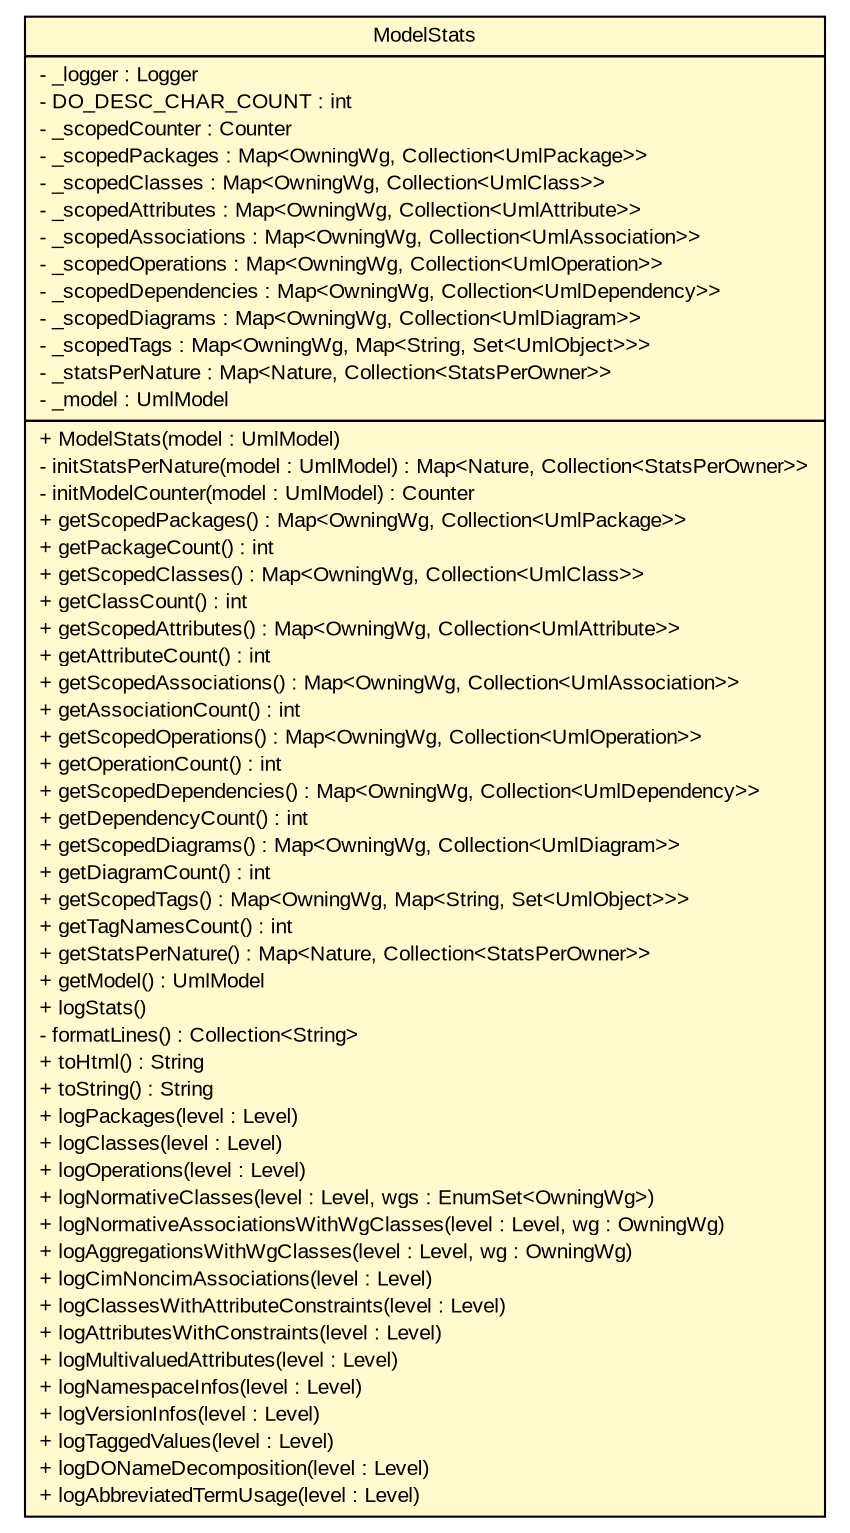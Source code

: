 #!/usr/local/bin/dot
#
# Class diagram 
# Generated by UMLGraph version R5_6_6-6-g3bdff0 (http://www.umlgraph.org/)
#

digraph G {
	edge [fontname="arial",fontsize=10,labelfontname="arial",labelfontsize=10];
	node [fontname="arial",fontsize=10,shape=plaintext];
	nodesep=0.25;
	ranksep=0.5;
	// org.tanjakostic.jcleancim.statistics.ModelStats
	c138437 [label=<<table title="org.tanjakostic.jcleancim.statistics.ModelStats" border="0" cellborder="1" cellspacing="0" cellpadding="2" port="p" bgcolor="lemonChiffon" href="./ModelStats.html">
		<tr><td><table border="0" cellspacing="0" cellpadding="1">
<tr><td align="center" balign="center"> ModelStats </td></tr>
		</table></td></tr>
		<tr><td><table border="0" cellspacing="0" cellpadding="1">
<tr><td align="left" balign="left"> - _logger : Logger </td></tr>
<tr><td align="left" balign="left"> - DO_DESC_CHAR_COUNT : int </td></tr>
<tr><td align="left" balign="left"> - _scopedCounter : Counter </td></tr>
<tr><td align="left" balign="left"> - _scopedPackages : Map&lt;OwningWg, Collection&lt;UmlPackage&gt;&gt; </td></tr>
<tr><td align="left" balign="left"> - _scopedClasses : Map&lt;OwningWg, Collection&lt;UmlClass&gt;&gt; </td></tr>
<tr><td align="left" balign="left"> - _scopedAttributes : Map&lt;OwningWg, Collection&lt;UmlAttribute&gt;&gt; </td></tr>
<tr><td align="left" balign="left"> - _scopedAssociations : Map&lt;OwningWg, Collection&lt;UmlAssociation&gt;&gt; </td></tr>
<tr><td align="left" balign="left"> - _scopedOperations : Map&lt;OwningWg, Collection&lt;UmlOperation&gt;&gt; </td></tr>
<tr><td align="left" balign="left"> - _scopedDependencies : Map&lt;OwningWg, Collection&lt;UmlDependency&gt;&gt; </td></tr>
<tr><td align="left" balign="left"> - _scopedDiagrams : Map&lt;OwningWg, Collection&lt;UmlDiagram&gt;&gt; </td></tr>
<tr><td align="left" balign="left"> - _scopedTags : Map&lt;OwningWg, Map&lt;String, Set&lt;UmlObject&gt;&gt;&gt; </td></tr>
<tr><td align="left" balign="left"> - _statsPerNature : Map&lt;Nature, Collection&lt;StatsPerOwner&gt;&gt; </td></tr>
<tr><td align="left" balign="left"> - _model : UmlModel </td></tr>
		</table></td></tr>
		<tr><td><table border="0" cellspacing="0" cellpadding="1">
<tr><td align="left" balign="left"> + ModelStats(model : UmlModel) </td></tr>
<tr><td align="left" balign="left"> - initStatsPerNature(model : UmlModel) : Map&lt;Nature, Collection&lt;StatsPerOwner&gt;&gt; </td></tr>
<tr><td align="left" balign="left"> - initModelCounter(model : UmlModel) : Counter </td></tr>
<tr><td align="left" balign="left"> + getScopedPackages() : Map&lt;OwningWg, Collection&lt;UmlPackage&gt;&gt; </td></tr>
<tr><td align="left" balign="left"> + getPackageCount() : int </td></tr>
<tr><td align="left" balign="left"> + getScopedClasses() : Map&lt;OwningWg, Collection&lt;UmlClass&gt;&gt; </td></tr>
<tr><td align="left" balign="left"> + getClassCount() : int </td></tr>
<tr><td align="left" balign="left"> + getScopedAttributes() : Map&lt;OwningWg, Collection&lt;UmlAttribute&gt;&gt; </td></tr>
<tr><td align="left" balign="left"> + getAttributeCount() : int </td></tr>
<tr><td align="left" balign="left"> + getScopedAssociations() : Map&lt;OwningWg, Collection&lt;UmlAssociation&gt;&gt; </td></tr>
<tr><td align="left" balign="left"> + getAssociationCount() : int </td></tr>
<tr><td align="left" balign="left"> + getScopedOperations() : Map&lt;OwningWg, Collection&lt;UmlOperation&gt;&gt; </td></tr>
<tr><td align="left" balign="left"> + getOperationCount() : int </td></tr>
<tr><td align="left" balign="left"> + getScopedDependencies() : Map&lt;OwningWg, Collection&lt;UmlDependency&gt;&gt; </td></tr>
<tr><td align="left" balign="left"> + getDependencyCount() : int </td></tr>
<tr><td align="left" balign="left"> + getScopedDiagrams() : Map&lt;OwningWg, Collection&lt;UmlDiagram&gt;&gt; </td></tr>
<tr><td align="left" balign="left"> + getDiagramCount() : int </td></tr>
<tr><td align="left" balign="left"> + getScopedTags() : Map&lt;OwningWg, Map&lt;String, Set&lt;UmlObject&gt;&gt;&gt; </td></tr>
<tr><td align="left" balign="left"> + getTagNamesCount() : int </td></tr>
<tr><td align="left" balign="left"> + getStatsPerNature() : Map&lt;Nature, Collection&lt;StatsPerOwner&gt;&gt; </td></tr>
<tr><td align="left" balign="left"> + getModel() : UmlModel </td></tr>
<tr><td align="left" balign="left"> + logStats() </td></tr>
<tr><td align="left" balign="left"> - formatLines() : Collection&lt;String&gt; </td></tr>
<tr><td align="left" balign="left"> + toHtml() : String </td></tr>
<tr><td align="left" balign="left"> + toString() : String </td></tr>
<tr><td align="left" balign="left"> + logPackages(level : Level) </td></tr>
<tr><td align="left" balign="left"> + logClasses(level : Level) </td></tr>
<tr><td align="left" balign="left"> + logOperations(level : Level) </td></tr>
<tr><td align="left" balign="left"> + logNormativeClasses(level : Level, wgs : EnumSet&lt;OwningWg&gt;) </td></tr>
<tr><td align="left" balign="left"> + logNormativeAssociationsWithWgClasses(level : Level, wg : OwningWg) </td></tr>
<tr><td align="left" balign="left"> + logAggregationsWithWgClasses(level : Level, wg : OwningWg) </td></tr>
<tr><td align="left" balign="left"> + logCimNoncimAssociations(level : Level) </td></tr>
<tr><td align="left" balign="left"> + logClassesWithAttributeConstraints(level : Level) </td></tr>
<tr><td align="left" balign="left"> + logAttributesWithConstraints(level : Level) </td></tr>
<tr><td align="left" balign="left"> + logMultivaluedAttributes(level : Level) </td></tr>
<tr><td align="left" balign="left"> + logNamespaceInfos(level : Level) </td></tr>
<tr><td align="left" balign="left"> + logVersionInfos(level : Level) </td></tr>
<tr><td align="left" balign="left"> + logTaggedValues(level : Level) </td></tr>
<tr><td align="left" balign="left"> + logDONameDecomposition(level : Level) </td></tr>
<tr><td align="left" balign="left"> + logAbbreviatedTermUsage(level : Level) </td></tr>
		</table></td></tr>
		</table>>, URL="./ModelStats.html", fontname="arial", fontcolor="black", fontsize=10.0];
}

